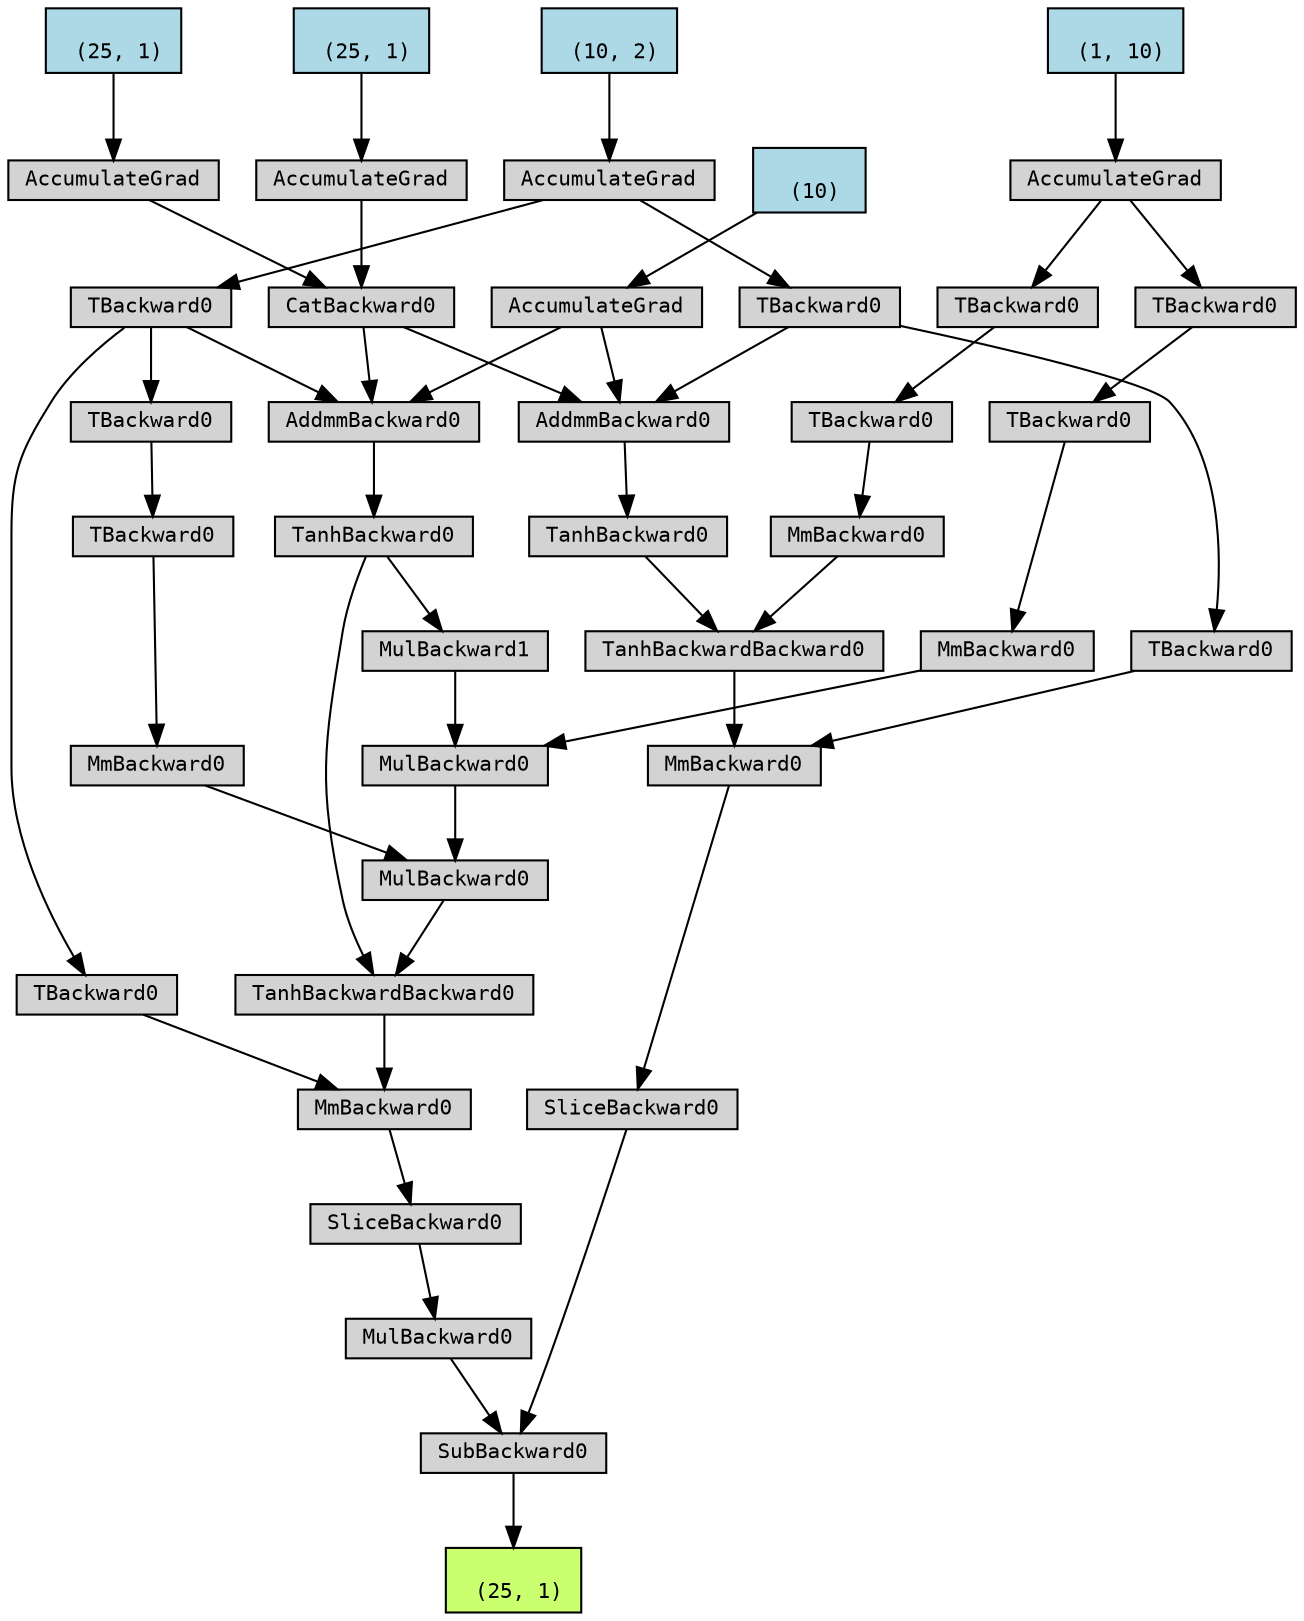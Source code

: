 digraph {
	graph [size="13.049999999999999,13.049999999999999"]
	node [align=left fontname=monospace fontsize=10 height=0.2 ranksep=0.1 shape=box style=filled]
	140687972262832 [label="
 (25, 1)" fillcolor=darkolivegreen1]
	140681614843472 [label=SubBackward0]
	140681614841600 -> 140681614843472
	140681614841600 [label=SliceBackward0]
	140681614840208 -> 140681614841600
	140681614840208 [label=MmBackward0]
	140681614843520 -> 140681614840208
	140681614843520 [label=TanhBackwardBackward0]
	140681614842896 -> 140681614843520
	140681614842896 [label=MmBackward0]
	140681614843376 -> 140681614842896
	140681614843376 [label=TBackward0]
	140681614842800 -> 140681614843376
	140681614842800 [label=TBackward0]
	140681615921840 -> 140681614842800
	140681932558400 [label="
 (1, 10)" fillcolor=lightblue]
	140681932558400 -> 140681615921840
	140681615921840 [label=AccumulateGrad]
	140681614842608 -> 140681614843520
	140681614842608 [label=TanhBackward0]
	140681614842512 -> 140681614842608
	140681614842512 [label=AddmmBackward0]
	140681615924768 -> 140681614842512
	140687972208784 [label="
 (10)" fillcolor=lightblue]
	140687972208784 -> 140681615924768
	140681615924768 [label=AccumulateGrad]
	140681615921696 -> 140681614842512
	140681615921696 [label=CatBackward0]
	140681615921792 -> 140681615921696
	140681615148752 [label="
 (25, 1)" fillcolor=lightblue]
	140681615148752 -> 140681615921792
	140681615921792 [label=AccumulateGrad]
	140681615925104 -> 140681615921696
	140681615147392 [label="
 (25, 1)" fillcolor=lightblue]
	140681615147392 -> 140681615925104
	140681615925104 [label=AccumulateGrad]
	140681615924624 -> 140681614842512
	140681615924624 [label=TBackward0]
	140681615922416 -> 140681615924624
	140681924542112 [label="
 (10, 2)" fillcolor=lightblue]
	140681924542112 -> 140681615922416
	140681615922416 [label=AccumulateGrad]
	140681614839968 -> 140681614840208
	140681614839968 [label=TBackward0]
	140681615924624 -> 140681614839968
	140681614841120 -> 140681614843472
	140681614841120 [label=MulBackward0]
	140681614841936 -> 140681614841120
	140681614841936 [label=SliceBackward0]
	140681614841792 -> 140681614841936
	140681614841792 [label=MmBackward0]
	140681615922320 -> 140681614841792
	140681615922320 [label=TanhBackwardBackward0]
	140681615922128 -> 140681615922320
	140681615922128 [label=MulBackward0]
	140681615922464 -> 140681615922128
	140681615922464 [label=MmBackward0]
	140681615925152 -> 140681615922464
	140681615925152 [label=TBackward0]
	140681615925008 -> 140681615925152
	140681615925008 [label=TBackward0]
	140681615922512 -> 140681615925008
	140681615922512 [label=TBackward0]
	140681615922416 -> 140681615922512
	140681615924816 -> 140681615922128
	140681615924816 [label=MulBackward0]
	140681615922272 -> 140681615924816
	140681615922272 [label=MulBackward1]
	140681615922032 -> 140681615922272
	140681615922032 [label=TanhBackward0]
	140681615922224 -> 140681615922032
	140681615922224 [label=AddmmBackward0]
	140681615924768 -> 140681615922224
	140681615921696 -> 140681615922224
	140681615922512 -> 140681615922224
	140681615921312 -> 140681615924816
	140681615921312 [label=MmBackward0]
	140681615921552 -> 140681615921312
	140681615921552 [label=TBackward0]
	140681615921216 -> 140681615921552
	140681615921216 [label=TBackward0]
	140681615921840 -> 140681615921216
	140681615922032 -> 140681615922320
	140681615921360 -> 140681614841792
	140681615921360 [label=TBackward0]
	140681615922512 -> 140681615921360
	140681614843472 -> 140687972262832
}
